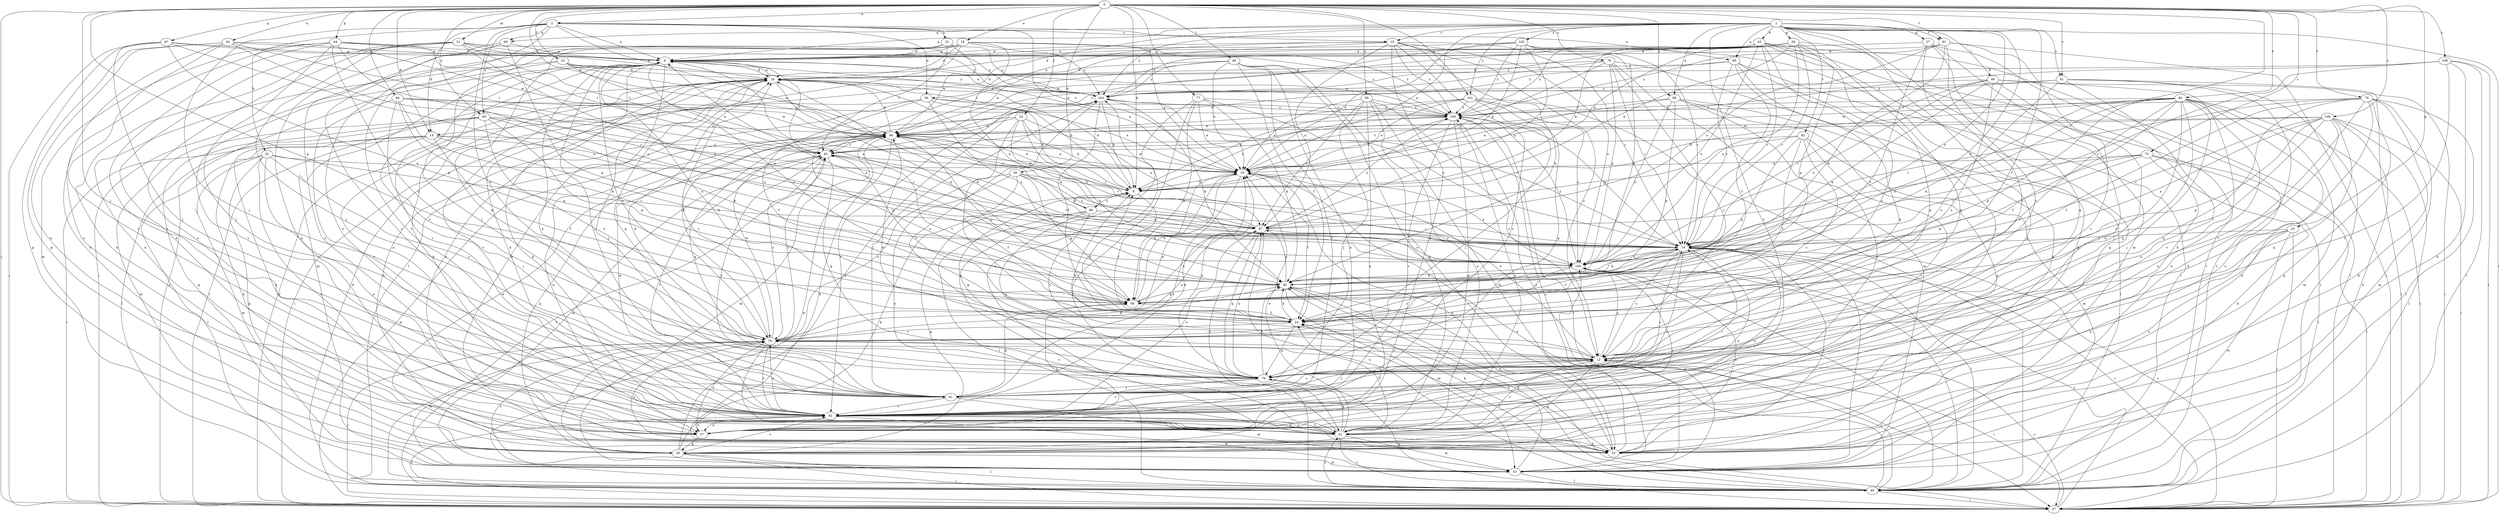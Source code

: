 strict digraph  {
0;
1;
2;
4;
8;
10;
12;
14;
16;
18;
19;
22;
23;
24;
25;
26;
27;
28;
29;
31;
32;
33;
37;
41;
43;
45;
46;
48;
49;
51;
53;
54;
56;
57;
59;
60;
61;
64;
66;
67;
68;
69;
70;
73;
74;
76;
77;
78;
79;
80;
81;
82;
83;
85;
86;
87;
91;
92;
96;
99;
100;
101;
102;
104;
106;
108;
109;
0 -> 2  [label=a];
0 -> 8  [label=b];
0 -> 14  [label=d];
0 -> 18  [label=e];
0 -> 22  [label=f];
0 -> 23  [label=f];
0 -> 25  [label=g];
0 -> 29  [label=h];
0 -> 37  [label=i];
0 -> 41  [label=j];
0 -> 46  [label=l];
0 -> 51  [label=m];
0 -> 54  [label=n];
0 -> 59  [label=o];
0 -> 60  [label=o];
0 -> 64  [label=p];
0 -> 66  [label=p];
0 -> 67  [label=q];
0 -> 68  [label=q];
0 -> 73  [label=r];
0 -> 74  [label=r];
0 -> 76  [label=s];
0 -> 77  [label=s];
0 -> 79  [label=t];
0 -> 80  [label=t];
0 -> 81  [label=t];
0 -> 91  [label=v];
0 -> 96  [label=w];
0 -> 99  [label=x];
0 -> 101  [label=y];
0 -> 106  [label=z];
0 -> 108  [label=z];
1 -> 4  [label=a];
1 -> 10  [label=c];
1 -> 14  [label=d];
1 -> 19  [label=e];
1 -> 24  [label=f];
1 -> 26  [label=g];
1 -> 27  [label=g];
1 -> 28  [label=g];
1 -> 37  [label=i];
1 -> 43  [label=k];
1 -> 45  [label=k];
1 -> 48  [label=l];
1 -> 53  [label=m];
1 -> 69  [label=q];
1 -> 81  [label=t];
1 -> 82  [label=t];
1 -> 85  [label=u];
1 -> 91  [label=v];
1 -> 92  [label=v];
1 -> 99  [label=x];
1 -> 100  [label=x];
1 -> 101  [label=y];
1 -> 102  [label=y];
1 -> 104  [label=y];
2 -> 4  [label=a];
2 -> 10  [label=c];
2 -> 14  [label=d];
2 -> 19  [label=e];
2 -> 31  [label=h];
2 -> 32  [label=h];
2 -> 41  [label=j];
2 -> 56  [label=n];
2 -> 60  [label=o];
2 -> 61  [label=o];
2 -> 69  [label=q];
2 -> 78  [label=s];
2 -> 85  [label=u];
2 -> 86  [label=u];
4 -> 16  [label=d];
4 -> 19  [label=e];
4 -> 33  [label=h];
4 -> 41  [label=j];
4 -> 53  [label=m];
4 -> 78  [label=s];
4 -> 83  [label=t];
4 -> 92  [label=v];
8 -> 16  [label=d];
8 -> 24  [label=f];
8 -> 70  [label=q];
8 -> 86  [label=u];
8 -> 96  [label=w];
10 -> 4  [label=a];
10 -> 12  [label=c];
10 -> 45  [label=k];
10 -> 56  [label=n];
10 -> 57  [label=n];
10 -> 74  [label=r];
10 -> 83  [label=t];
10 -> 87  [label=u];
10 -> 92  [label=v];
10 -> 100  [label=x];
10 -> 109  [label=z];
12 -> 8  [label=b];
12 -> 19  [label=e];
12 -> 28  [label=g];
12 -> 37  [label=i];
12 -> 41  [label=j];
12 -> 70  [label=q];
12 -> 96  [label=w];
12 -> 100  [label=x];
12 -> 104  [label=y];
14 -> 24  [label=f];
14 -> 33  [label=h];
14 -> 37  [label=i];
14 -> 41  [label=j];
14 -> 45  [label=k];
14 -> 57  [label=n];
14 -> 83  [label=t];
14 -> 87  [label=u];
16 -> 4  [label=a];
16 -> 8  [label=b];
16 -> 37  [label=i];
16 -> 41  [label=j];
16 -> 45  [label=k];
16 -> 70  [label=q];
16 -> 92  [label=v];
16 -> 104  [label=y];
18 -> 4  [label=a];
18 -> 16  [label=d];
18 -> 19  [label=e];
18 -> 41  [label=j];
18 -> 49  [label=l];
18 -> 70  [label=q];
18 -> 92  [label=v];
18 -> 100  [label=x];
18 -> 104  [label=y];
18 -> 109  [label=z];
19 -> 8  [label=b];
19 -> 24  [label=f];
19 -> 66  [label=p];
19 -> 92  [label=v];
19 -> 96  [label=w];
19 -> 100  [label=x];
19 -> 109  [label=z];
22 -> 16  [label=d];
22 -> 19  [label=e];
22 -> 57  [label=n];
22 -> 92  [label=v];
22 -> 96  [label=w];
22 -> 104  [label=y];
23 -> 8  [label=b];
23 -> 24  [label=f];
23 -> 45  [label=k];
23 -> 66  [label=p];
23 -> 74  [label=r];
23 -> 78  [label=s];
23 -> 87  [label=u];
23 -> 96  [label=w];
24 -> 4  [label=a];
24 -> 8  [label=b];
24 -> 45  [label=k];
24 -> 70  [label=q];
24 -> 78  [label=s];
24 -> 83  [label=t];
25 -> 12  [label=c];
25 -> 37  [label=i];
25 -> 53  [label=m];
25 -> 57  [label=n];
25 -> 61  [label=o];
25 -> 74  [label=r];
26 -> 4  [label=a];
26 -> 8  [label=b];
26 -> 19  [label=e];
26 -> 33  [label=h];
26 -> 66  [label=p];
26 -> 70  [label=q];
26 -> 74  [label=r];
26 -> 100  [label=x];
26 -> 104  [label=y];
27 -> 4  [label=a];
27 -> 12  [label=c];
27 -> 24  [label=f];
27 -> 49  [label=l];
27 -> 57  [label=n];
27 -> 70  [label=q];
28 -> 8  [label=b];
28 -> 37  [label=i];
28 -> 49  [label=l];
28 -> 53  [label=m];
28 -> 78  [label=s];
28 -> 92  [label=v];
28 -> 96  [label=w];
28 -> 104  [label=y];
29 -> 8  [label=b];
29 -> 24  [label=f];
29 -> 61  [label=o];
29 -> 66  [label=p];
29 -> 78  [label=s];
29 -> 87  [label=u];
29 -> 100  [label=x];
31 -> 4  [label=a];
31 -> 37  [label=i];
31 -> 83  [label=t];
31 -> 96  [label=w];
31 -> 104  [label=y];
32 -> 12  [label=c];
32 -> 19  [label=e];
32 -> 28  [label=g];
32 -> 49  [label=l];
32 -> 53  [label=m];
32 -> 57  [label=n];
32 -> 61  [label=o];
32 -> 74  [label=r];
33 -> 4  [label=a];
33 -> 19  [label=e];
33 -> 24  [label=f];
33 -> 74  [label=r];
33 -> 78  [label=s];
33 -> 100  [label=x];
33 -> 109  [label=z];
37 -> 4  [label=a];
37 -> 12  [label=c];
37 -> 16  [label=d];
37 -> 70  [label=q];
37 -> 74  [label=r];
37 -> 92  [label=v];
37 -> 96  [label=w];
37 -> 100  [label=x];
41 -> 4  [label=a];
41 -> 12  [label=c];
41 -> 19  [label=e];
41 -> 33  [label=h];
41 -> 53  [label=m];
41 -> 66  [label=p];
41 -> 74  [label=r];
41 -> 83  [label=t];
41 -> 92  [label=v];
43 -> 4  [label=a];
43 -> 8  [label=b];
43 -> 12  [label=c];
43 -> 16  [label=d];
43 -> 28  [label=g];
43 -> 37  [label=i];
43 -> 49  [label=l];
43 -> 70  [label=q];
43 -> 74  [label=r];
43 -> 96  [label=w];
43 -> 100  [label=x];
43 -> 104  [label=y];
43 -> 109  [label=z];
45 -> 4  [label=a];
45 -> 16  [label=d];
45 -> 33  [label=h];
45 -> 37  [label=i];
45 -> 53  [label=m];
45 -> 66  [label=p];
45 -> 87  [label=u];
46 -> 16  [label=d];
46 -> 19  [label=e];
46 -> 24  [label=f];
46 -> 33  [label=h];
46 -> 57  [label=n];
46 -> 61  [label=o];
46 -> 92  [label=v];
46 -> 96  [label=w];
46 -> 104  [label=y];
48 -> 37  [label=i];
48 -> 41  [label=j];
48 -> 45  [label=k];
48 -> 74  [label=r];
48 -> 78  [label=s];
48 -> 92  [label=v];
48 -> 100  [label=x];
48 -> 104  [label=y];
49 -> 12  [label=c];
49 -> 16  [label=d];
49 -> 19  [label=e];
49 -> 24  [label=f];
49 -> 37  [label=i];
49 -> 45  [label=k];
49 -> 61  [label=o];
49 -> 83  [label=t];
49 -> 87  [label=u];
49 -> 96  [label=w];
49 -> 100  [label=x];
51 -> 4  [label=a];
51 -> 16  [label=d];
51 -> 33  [label=h];
51 -> 41  [label=j];
51 -> 57  [label=n];
51 -> 61  [label=o];
51 -> 83  [label=t];
51 -> 100  [label=x];
51 -> 109  [label=z];
53 -> 45  [label=k];
53 -> 49  [label=l];
53 -> 74  [label=r];
53 -> 78  [label=s];
53 -> 100  [label=x];
53 -> 109  [label=z];
54 -> 4  [label=a];
54 -> 28  [label=g];
54 -> 57  [label=n];
54 -> 61  [label=o];
54 -> 74  [label=r];
54 -> 83  [label=t];
54 -> 92  [label=v];
54 -> 96  [label=w];
56 -> 8  [label=b];
56 -> 19  [label=e];
56 -> 24  [label=f];
56 -> 33  [label=h];
56 -> 37  [label=i];
56 -> 100  [label=x];
56 -> 109  [label=z];
57 -> 16  [label=d];
57 -> 28  [label=g];
57 -> 66  [label=p];
57 -> 92  [label=v];
59 -> 12  [label=c];
59 -> 19  [label=e];
59 -> 41  [label=j];
59 -> 53  [label=m];
59 -> 57  [label=n];
59 -> 61  [label=o];
59 -> 87  [label=u];
59 -> 109  [label=z];
60 -> 28  [label=g];
60 -> 45  [label=k];
60 -> 49  [label=l];
60 -> 53  [label=m];
60 -> 66  [label=p];
60 -> 74  [label=r];
60 -> 78  [label=s];
60 -> 96  [label=w];
61 -> 4  [label=a];
61 -> 12  [label=c];
61 -> 16  [label=d];
61 -> 19  [label=e];
61 -> 24  [label=f];
61 -> 33  [label=h];
61 -> 49  [label=l];
61 -> 53  [label=m];
61 -> 70  [label=q];
61 -> 92  [label=v];
61 -> 104  [label=y];
64 -> 4  [label=a];
64 -> 33  [label=h];
64 -> 41  [label=j];
64 -> 53  [label=m];
64 -> 78  [label=s];
64 -> 83  [label=t];
64 -> 92  [label=v];
64 -> 100  [label=x];
64 -> 104  [label=y];
66 -> 4  [label=a];
66 -> 19  [label=e];
66 -> 24  [label=f];
66 -> 74  [label=r];
66 -> 83  [label=t];
66 -> 87  [label=u];
67 -> 4  [label=a];
67 -> 28  [label=g];
67 -> 37  [label=i];
67 -> 41  [label=j];
67 -> 66  [label=p];
67 -> 100  [label=x];
67 -> 104  [label=y];
68 -> 45  [label=k];
68 -> 66  [label=p];
68 -> 78  [label=s];
68 -> 87  [label=u];
68 -> 92  [label=v];
68 -> 96  [label=w];
68 -> 109  [label=z];
69 -> 4  [label=a];
69 -> 57  [label=n];
69 -> 61  [label=o];
69 -> 66  [label=p];
69 -> 92  [label=v];
70 -> 16  [label=d];
70 -> 19  [label=e];
70 -> 41  [label=j];
70 -> 45  [label=k];
70 -> 78  [label=s];
70 -> 87  [label=u];
70 -> 92  [label=v];
73 -> 19  [label=e];
73 -> 33  [label=h];
73 -> 37  [label=i];
73 -> 49  [label=l];
73 -> 66  [label=p];
73 -> 74  [label=r];
73 -> 87  [label=u];
74 -> 4  [label=a];
74 -> 12  [label=c];
74 -> 24  [label=f];
74 -> 37  [label=i];
74 -> 45  [label=k];
74 -> 49  [label=l];
74 -> 57  [label=n];
74 -> 61  [label=o];
74 -> 92  [label=v];
74 -> 100  [label=x];
74 -> 104  [label=y];
76 -> 8  [label=b];
76 -> 12  [label=c];
76 -> 16  [label=d];
76 -> 33  [label=h];
76 -> 53  [label=m];
76 -> 74  [label=r];
76 -> 96  [label=w];
76 -> 100  [label=x];
77 -> 19  [label=e];
77 -> 28  [label=g];
77 -> 45  [label=k];
77 -> 49  [label=l];
77 -> 66  [label=p];
77 -> 74  [label=r];
77 -> 109  [label=z];
78 -> 12  [label=c];
78 -> 16  [label=d];
78 -> 19  [label=e];
78 -> 37  [label=i];
78 -> 45  [label=k];
78 -> 49  [label=l];
78 -> 53  [label=m];
78 -> 57  [label=n];
78 -> 61  [label=o];
78 -> 83  [label=t];
78 -> 87  [label=u];
78 -> 92  [label=v];
78 -> 96  [label=w];
79 -> 24  [label=f];
79 -> 28  [label=g];
79 -> 33  [label=h];
79 -> 49  [label=l];
79 -> 53  [label=m];
79 -> 57  [label=n];
79 -> 61  [label=o];
79 -> 70  [label=q];
79 -> 74  [label=r];
79 -> 109  [label=z];
80 -> 8  [label=b];
80 -> 12  [label=c];
80 -> 24  [label=f];
80 -> 33  [label=h];
80 -> 37  [label=i];
80 -> 41  [label=j];
80 -> 45  [label=k];
80 -> 53  [label=m];
80 -> 61  [label=o];
80 -> 66  [label=p];
80 -> 70  [label=q];
80 -> 78  [label=s];
80 -> 96  [label=w];
80 -> 109  [label=z];
81 -> 4  [label=a];
81 -> 12  [label=c];
81 -> 37  [label=i];
81 -> 45  [label=k];
81 -> 87  [label=u];
81 -> 92  [label=v];
81 -> 109  [label=z];
82 -> 12  [label=c];
82 -> 24  [label=f];
82 -> 53  [label=m];
82 -> 66  [label=p];
82 -> 83  [label=t];
82 -> 87  [label=u];
82 -> 92  [label=v];
83 -> 19  [label=e];
83 -> 28  [label=g];
83 -> 53  [label=m];
83 -> 70  [label=q];
83 -> 78  [label=s];
85 -> 16  [label=d];
85 -> 24  [label=f];
85 -> 41  [label=j];
85 -> 49  [label=l];
85 -> 70  [label=q];
85 -> 74  [label=r];
85 -> 104  [label=y];
86 -> 8  [label=b];
86 -> 12  [label=c];
86 -> 28  [label=g];
86 -> 49  [label=l];
86 -> 70  [label=q];
86 -> 74  [label=r];
86 -> 87  [label=u];
87 -> 16  [label=d];
87 -> 61  [label=o];
87 -> 70  [label=q];
87 -> 74  [label=r];
87 -> 96  [label=w];
87 -> 109  [label=z];
91 -> 33  [label=h];
91 -> 37  [label=i];
91 -> 49  [label=l];
91 -> 57  [label=n];
91 -> 78  [label=s];
91 -> 96  [label=w];
91 -> 104  [label=y];
92 -> 16  [label=d];
92 -> 53  [label=m];
92 -> 57  [label=n];
92 -> 61  [label=o];
92 -> 74  [label=r];
92 -> 78  [label=s];
92 -> 83  [label=t];
92 -> 87  [label=u];
92 -> 96  [label=w];
96 -> 16  [label=d];
96 -> 19  [label=e];
96 -> 33  [label=h];
96 -> 53  [label=m];
96 -> 57  [label=n];
96 -> 66  [label=p];
96 -> 70  [label=q];
96 -> 74  [label=r];
96 -> 83  [label=t];
99 -> 19  [label=e];
99 -> 28  [label=g];
99 -> 49  [label=l];
99 -> 66  [label=p];
99 -> 92  [label=v];
99 -> 100  [label=x];
99 -> 109  [label=z];
100 -> 45  [label=k];
100 -> 49  [label=l];
100 -> 61  [label=o];
100 -> 78  [label=s];
100 -> 83  [label=t];
100 -> 109  [label=z];
101 -> 8  [label=b];
101 -> 19  [label=e];
101 -> 41  [label=j];
101 -> 49  [label=l];
101 -> 70  [label=q];
101 -> 83  [label=t];
101 -> 100  [label=x];
101 -> 109  [label=z];
102 -> 4  [label=a];
102 -> 8  [label=b];
102 -> 19  [label=e];
102 -> 28  [label=g];
102 -> 45  [label=k];
102 -> 74  [label=r];
102 -> 83  [label=t];
102 -> 87  [label=u];
102 -> 109  [label=z];
104 -> 4  [label=a];
104 -> 8  [label=b];
104 -> 24  [label=f];
104 -> 41  [label=j];
104 -> 45  [label=k];
104 -> 92  [label=v];
104 -> 109  [label=z];
106 -> 16  [label=d];
106 -> 33  [label=h];
106 -> 37  [label=i];
106 -> 49  [label=l];
106 -> 74  [label=r];
106 -> 83  [label=t];
106 -> 92  [label=v];
108 -> 12  [label=c];
108 -> 24  [label=f];
108 -> 33  [label=h];
108 -> 37  [label=i];
108 -> 49  [label=l];
108 -> 66  [label=p];
108 -> 70  [label=q];
108 -> 74  [label=r];
108 -> 83  [label=t];
108 -> 96  [label=w];
108 -> 100  [label=x];
109 -> 4  [label=a];
109 -> 8  [label=b];
109 -> 37  [label=i];
109 -> 57  [label=n];
109 -> 61  [label=o];
109 -> 74  [label=r];
109 -> 92  [label=v];
109 -> 96  [label=w];
}

